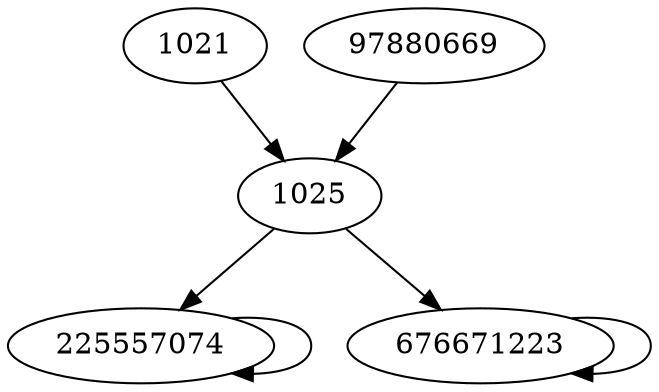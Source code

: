 digraph  {
1025;
1021;
225557074;
676671223;
97880669;
1025 -> 225557074;
1025 -> 676671223;
1021 -> 1025;
225557074 -> 225557074;
676671223 -> 676671223;
97880669 -> 1025;
}
